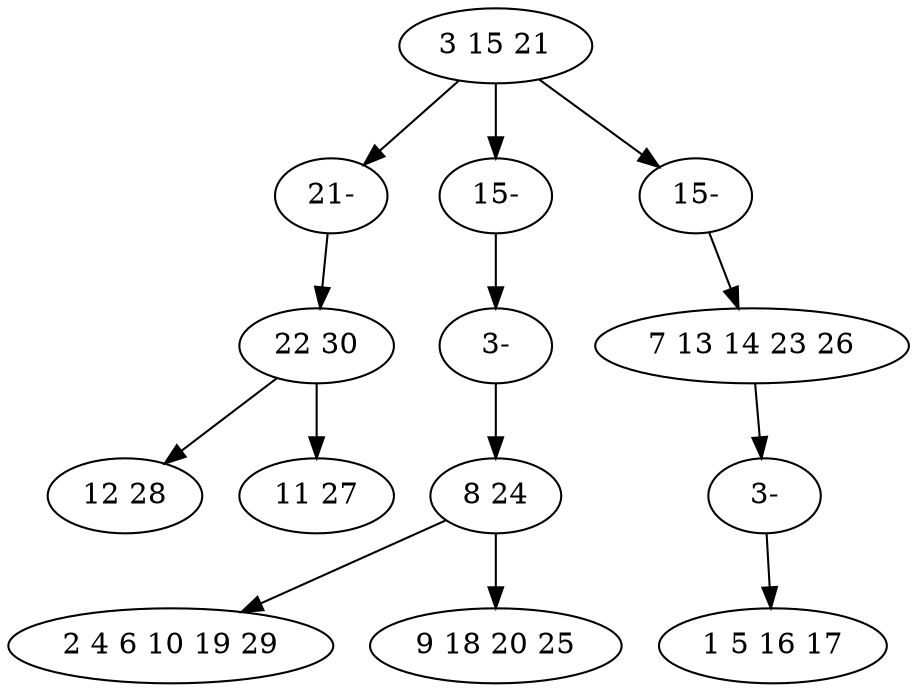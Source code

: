 digraph true_tree {
	"0" -> "9"
	"0" -> "11"
	"0" -> "10"
	"2" -> "4"
	"2" -> "5"
	"1" -> "6"
	"3" -> "12"
	"1" -> "8"
	"9" -> "1"
	"10" -> "3"
	"11" -> "13"
	"12" -> "7"
	"13" -> "2"
	"0" [label="3 15 21"];
	"1" [label="22 30"];
	"2" [label="8 24"];
	"3" [label="7 13 14 23 26"];
	"4" [label="2 4 6 10 19 29"];
	"5" [label="9 18 20 25"];
	"6" [label="12 28"];
	"7" [label="1 5 16 17"];
	"8" [label="11 27"];
	"9" [label="21-"];
	"10" [label="15-"];
	"11" [label="15-"];
	"12" [label="3-"];
	"13" [label="3-"];
}
